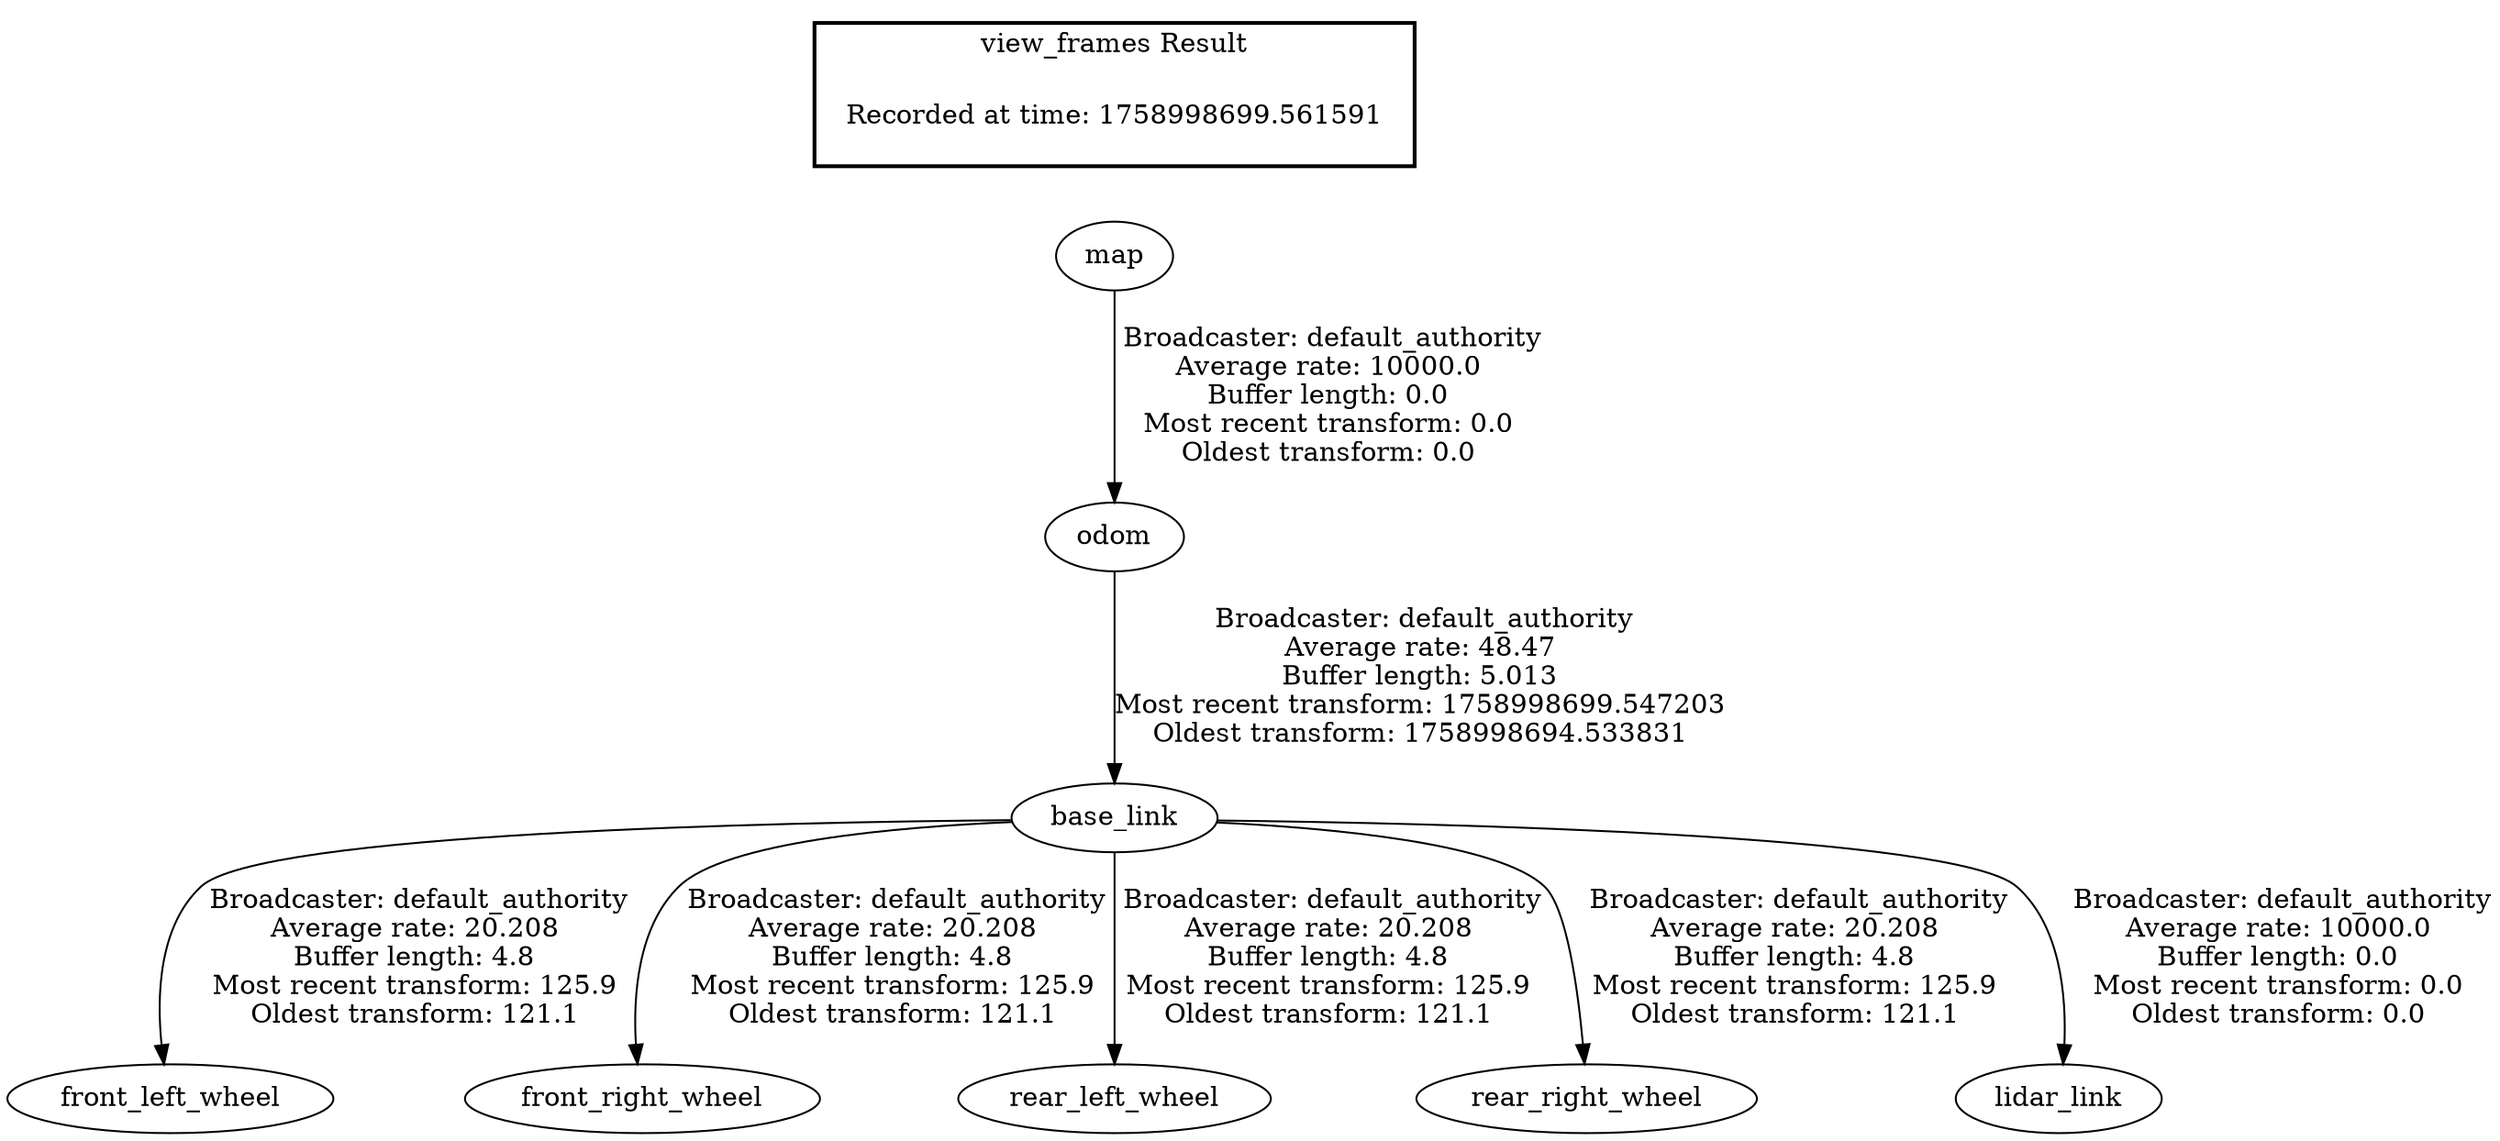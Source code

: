 digraph G {
"base_link" -> "front_left_wheel"[label=" Broadcaster: default_authority\nAverage rate: 20.208\nBuffer length: 4.8\nMost recent transform: 125.9\nOldest transform: 121.1\n"];
"odom" -> "base_link"[label=" Broadcaster: default_authority\nAverage rate: 48.47\nBuffer length: 5.013\nMost recent transform: 1758998699.547203\nOldest transform: 1758998694.533831\n"];
"base_link" -> "front_right_wheel"[label=" Broadcaster: default_authority\nAverage rate: 20.208\nBuffer length: 4.8\nMost recent transform: 125.9\nOldest transform: 121.1\n"];
"base_link" -> "rear_left_wheel"[label=" Broadcaster: default_authority\nAverage rate: 20.208\nBuffer length: 4.8\nMost recent transform: 125.9\nOldest transform: 121.1\n"];
"base_link" -> "rear_right_wheel"[label=" Broadcaster: default_authority\nAverage rate: 20.208\nBuffer length: 4.8\nMost recent transform: 125.9\nOldest transform: 121.1\n"];
"map" -> "odom"[label=" Broadcaster: default_authority\nAverage rate: 10000.0\nBuffer length: 0.0\nMost recent transform: 0.0\nOldest transform: 0.0\n"];
"base_link" -> "lidar_link"[label=" Broadcaster: default_authority\nAverage rate: 10000.0\nBuffer length: 0.0\nMost recent transform: 0.0\nOldest transform: 0.0\n"];
edge [style=invis];
 subgraph cluster_legend { style=bold; color=black; label ="view_frames Result";
"Recorded at time: 1758998699.561591"[ shape=plaintext ] ;
}->"map";
}